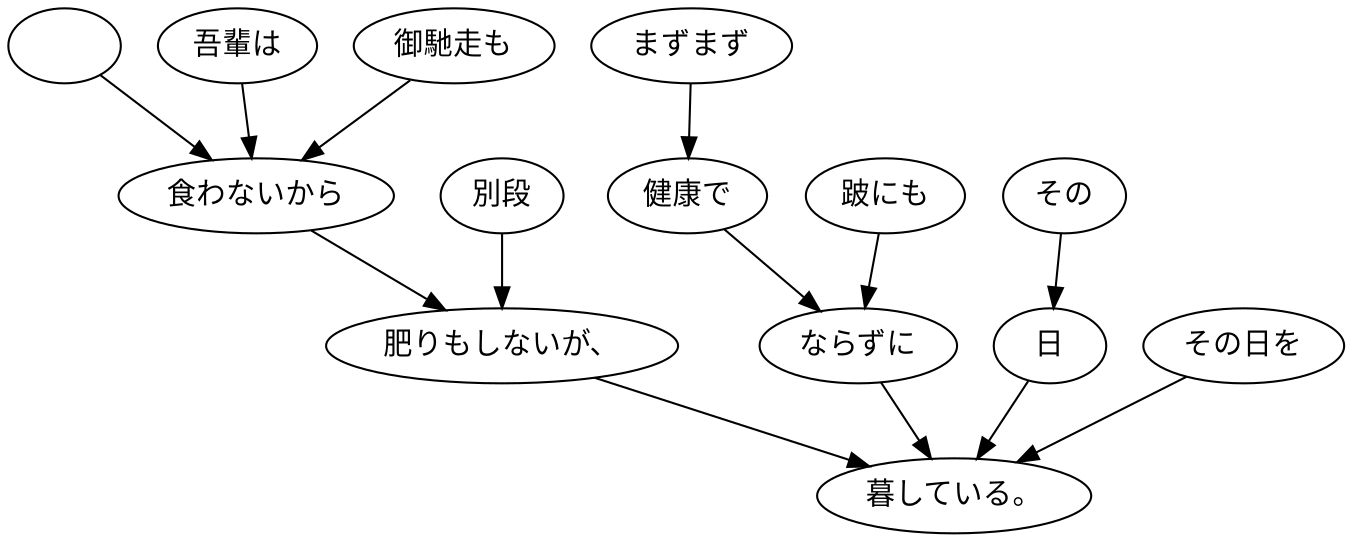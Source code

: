 digraph graph334 {
	node0 [label="　"];
	node1 [label="吾輩は"];
	node2 [label="御馳走も"];
	node3 [label="食わないから"];
	node4 [label="別段"];
	node5 [label="肥りもしないが、"];
	node6 [label="まずまず"];
	node7 [label="健康で"];
	node8 [label="跛にも"];
	node9 [label="ならずに"];
	node10 [label="その"];
	node11 [label="日"];
	node12 [label="その日を"];
	node13 [label="暮している。"];
	node0 -> node3;
	node1 -> node3;
	node2 -> node3;
	node3 -> node5;
	node4 -> node5;
	node5 -> node13;
	node6 -> node7;
	node7 -> node9;
	node8 -> node9;
	node9 -> node13;
	node10 -> node11;
	node11 -> node13;
	node12 -> node13;
}
